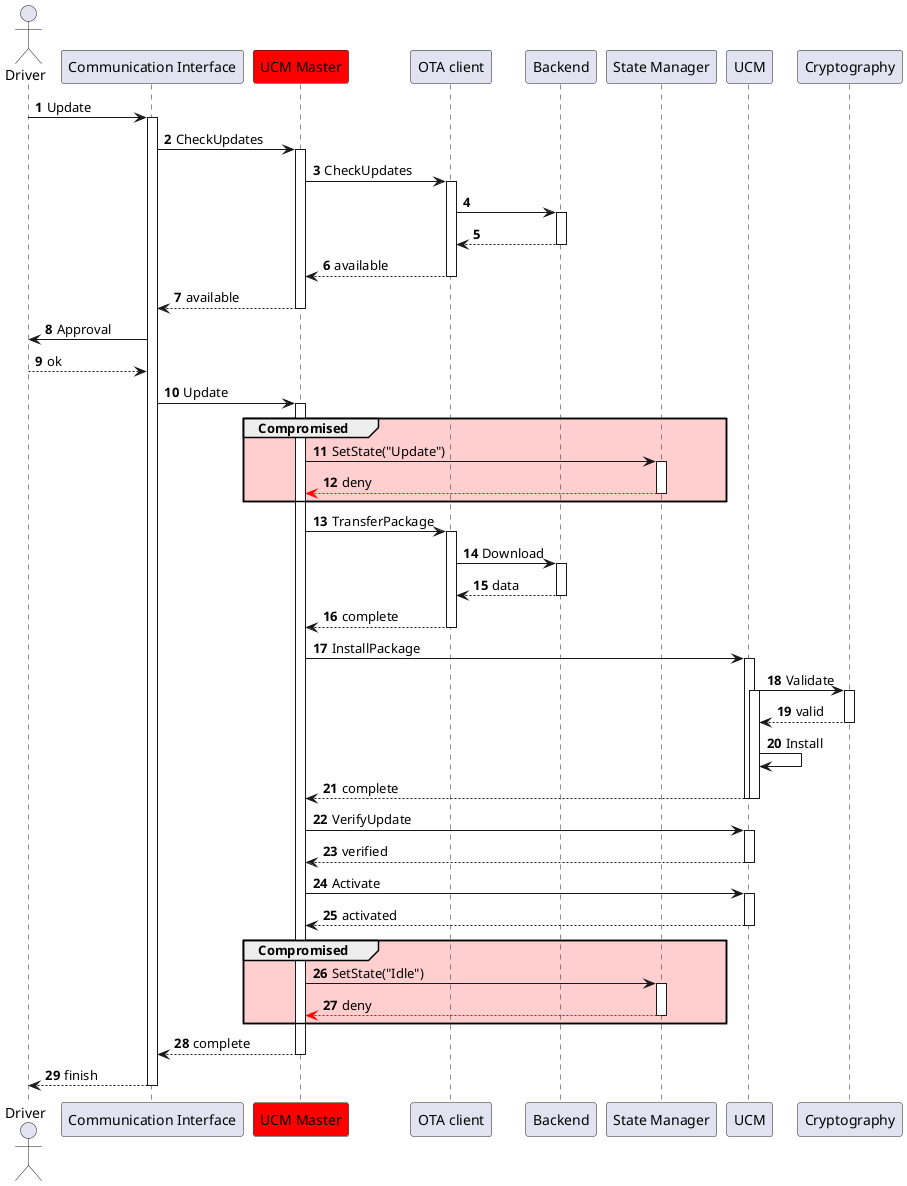 @startuml UCM Master compormised

autonumber
actor Driver as driver
participant "Communication Interface" as interface
participant "UCM Master" as master #red
participant "OTA client" as ota
participant "Backend" as backend
participant "State Manager" as state
participant "UCM" as ucm
participant "Cryptography" as crypto

driver -> interface: Update
activate interface
interface -> master: CheckUpdates
activate master

master -> ota: CheckUpdates
activate ota
ota -> backend
activate backend
backend --> ota
deactivate backend
ota --> master: available
deactivate ota

master --> interface: available
deactivate master

interface -> driver: Approval
driver --> interface: ok
interface -> master: Update
activate master
group #FF000030 Compromised
master -> state: SetState("Update")

activate state
state -[#red]-> master: deny
deactivate state
end

master -> ota: TransferPackage
activate ota
ota -> backend: Download
activate backend
backend --> ota: data
deactivate backend
ota --> master: complete
deactivate ota


master -> ucm: InstallPackage
activate ucm
ucm -> crypto: Validate
activate ucm
activate crypto
crypto --> ucm: valid
deactivate crypto
ucm -> ucm: Install
ucm --> master: complete
deactivate ucm
deactivate ucm

master -> ucm: VerifyUpdate
activate ucm
ucm --> master: verified
deactivate ucm

master -> ucm: Activate
activate ucm
ucm --> master: activated
deactivate ucm

group #FF000030 Compromised
master -> state: SetState("Idle")
activate state
state -[#red]-> master: deny
deactivate state
end

master --> interface: complete
deactivate master

interface --> driver: finish

deactivate interface

@enduml